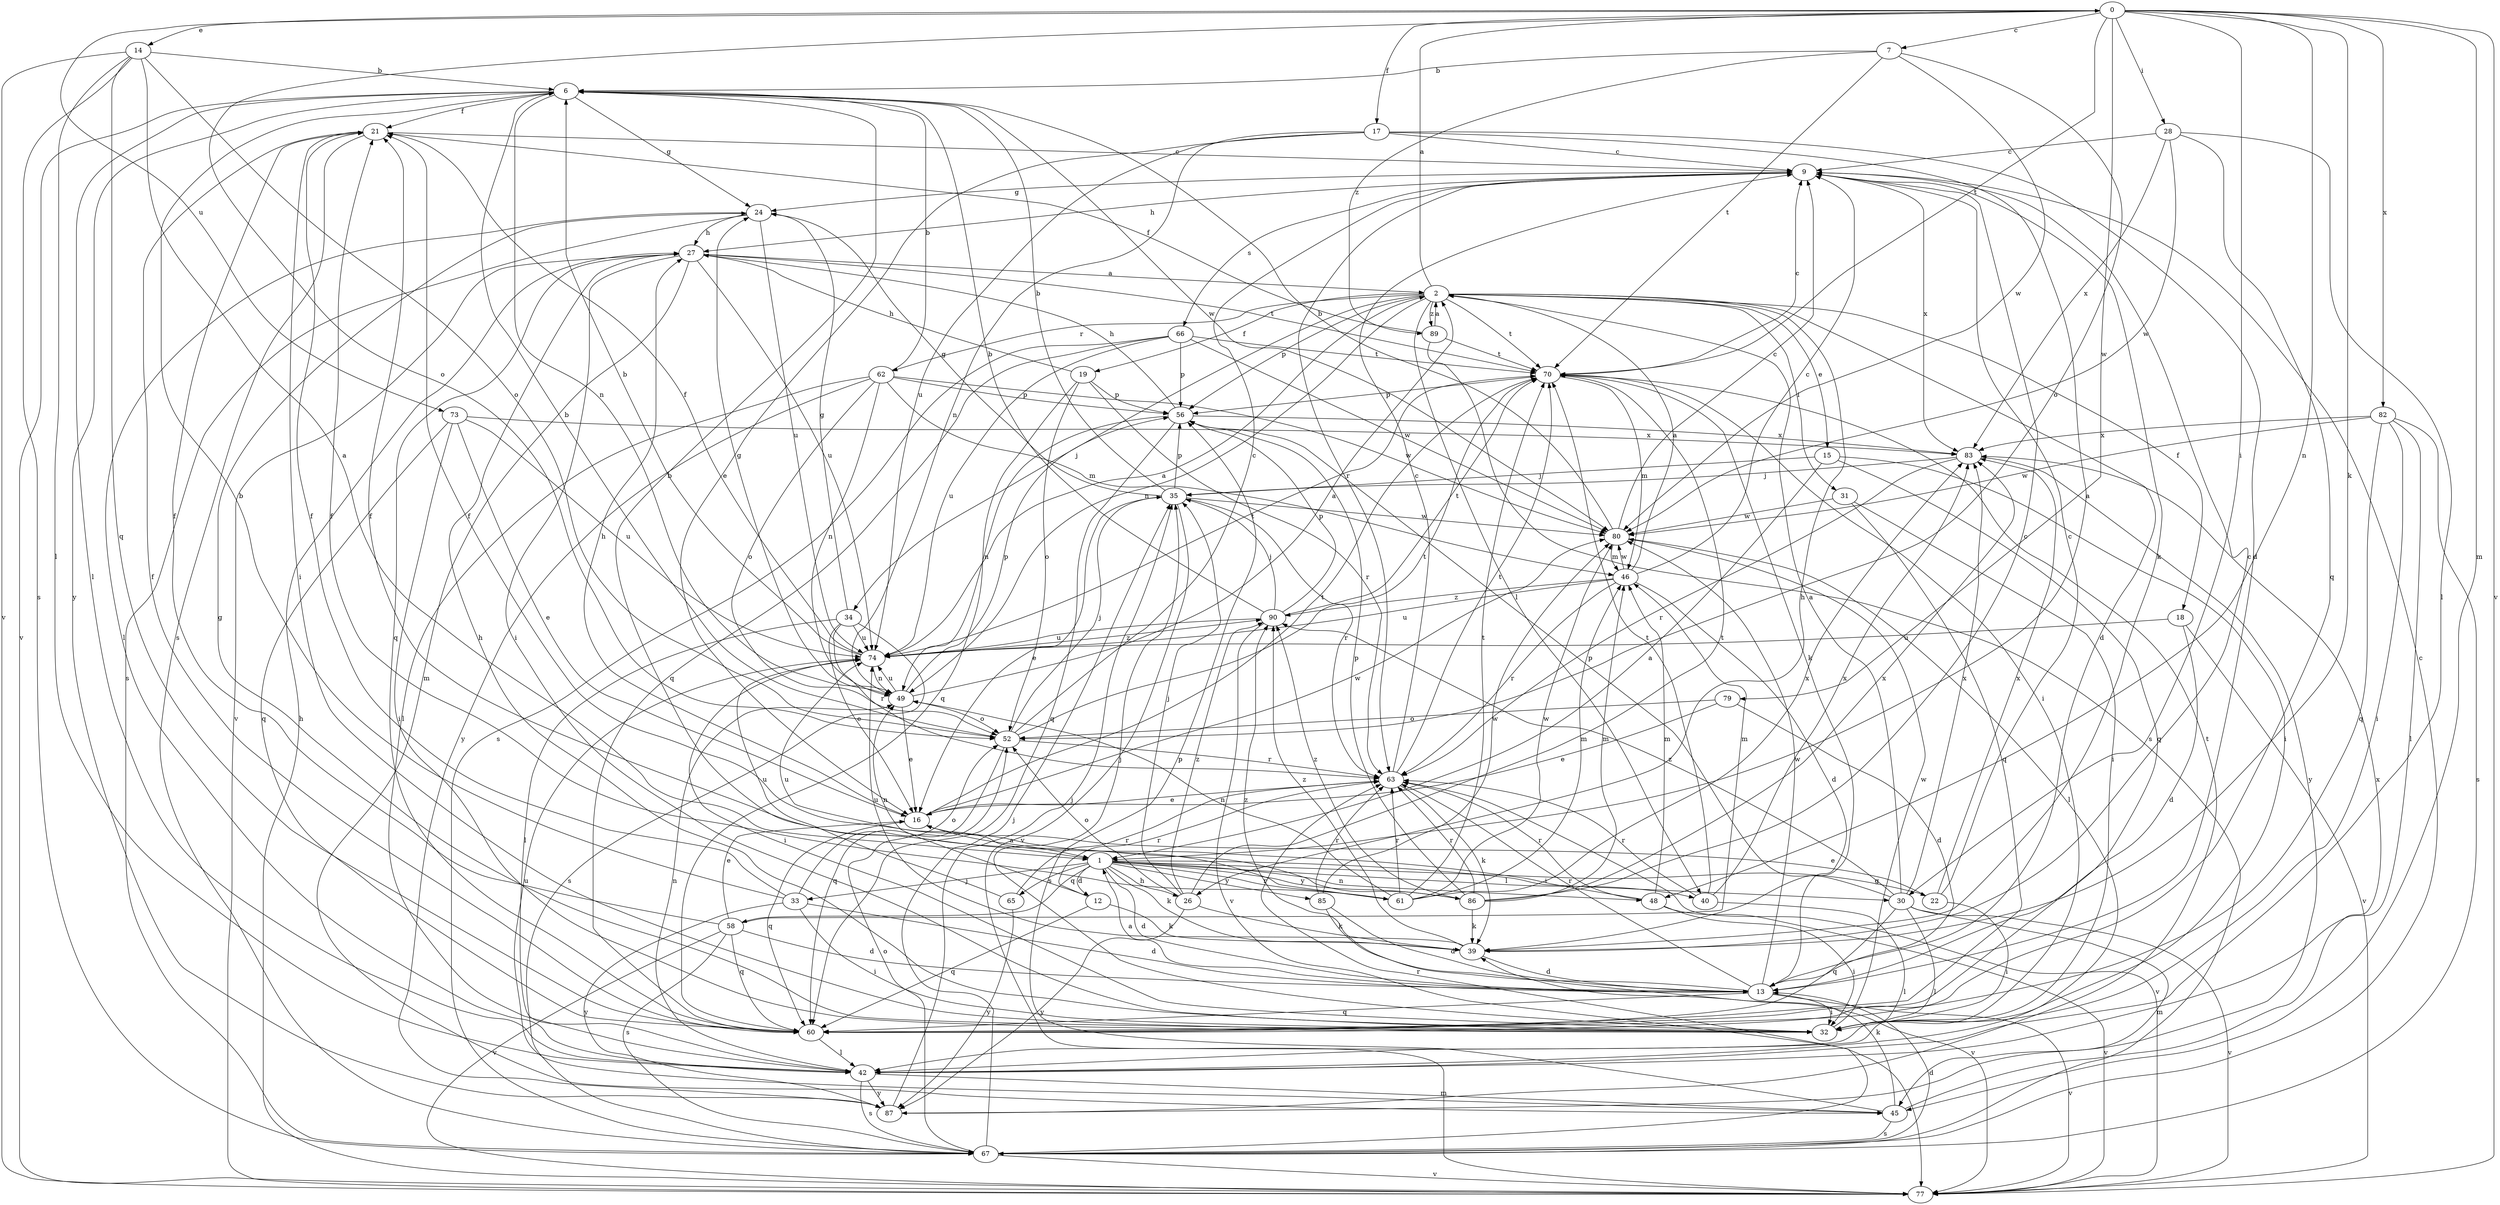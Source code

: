 strict digraph  {
0;
1;
2;
6;
7;
9;
12;
13;
14;
15;
16;
17;
18;
19;
21;
22;
24;
26;
27;
28;
30;
31;
32;
33;
34;
35;
39;
40;
42;
45;
46;
48;
49;
52;
56;
58;
60;
61;
62;
63;
65;
66;
67;
70;
73;
74;
77;
79;
80;
82;
83;
85;
86;
87;
89;
90;
0 -> 7  [label=c];
0 -> 14  [label=e];
0 -> 17  [label=f];
0 -> 28  [label=i];
0 -> 30  [label=i];
0 -> 39  [label=k];
0 -> 45  [label=m];
0 -> 48  [label=n];
0 -> 52  [label=o];
0 -> 70  [label=t];
0 -> 73  [label=u];
0 -> 77  [label=v];
0 -> 79  [label=w];
0 -> 82  [label=x];
1 -> 6  [label=b];
1 -> 12  [label=d];
1 -> 13  [label=d];
1 -> 22  [label=g];
1 -> 26  [label=h];
1 -> 30  [label=i];
1 -> 33  [label=j];
1 -> 39  [label=k];
1 -> 40  [label=l];
1 -> 48  [label=n];
1 -> 58  [label=q];
1 -> 61  [label=r];
1 -> 65  [label=s];
1 -> 85  [label=y];
1 -> 86  [label=y];
2 -> 0  [label=a];
2 -> 13  [label=d];
2 -> 15  [label=e];
2 -> 18  [label=f];
2 -> 19  [label=f];
2 -> 26  [label=h];
2 -> 31  [label=i];
2 -> 34  [label=j];
2 -> 40  [label=l];
2 -> 49  [label=n];
2 -> 56  [label=p];
2 -> 62  [label=r];
2 -> 70  [label=t];
2 -> 89  [label=z];
6 -> 21  [label=f];
6 -> 24  [label=g];
6 -> 42  [label=l];
6 -> 49  [label=n];
6 -> 77  [label=v];
6 -> 80  [label=w];
6 -> 87  [label=y];
7 -> 6  [label=b];
7 -> 52  [label=o];
7 -> 70  [label=t];
7 -> 80  [label=w];
7 -> 89  [label=z];
9 -> 24  [label=g];
9 -> 27  [label=h];
9 -> 39  [label=k];
9 -> 63  [label=r];
9 -> 66  [label=s];
9 -> 83  [label=x];
12 -> 39  [label=k];
12 -> 49  [label=n];
12 -> 60  [label=q];
12 -> 63  [label=r];
13 -> 1  [label=a];
13 -> 32  [label=i];
13 -> 60  [label=q];
13 -> 63  [label=r];
13 -> 77  [label=v];
13 -> 80  [label=w];
13 -> 90  [label=z];
14 -> 1  [label=a];
14 -> 6  [label=b];
14 -> 42  [label=l];
14 -> 52  [label=o];
14 -> 60  [label=q];
14 -> 67  [label=s];
14 -> 77  [label=v];
15 -> 1  [label=a];
15 -> 32  [label=i];
15 -> 35  [label=j];
15 -> 60  [label=q];
16 -> 1  [label=a];
16 -> 27  [label=h];
16 -> 60  [label=q];
16 -> 70  [label=t];
16 -> 80  [label=w];
17 -> 1  [label=a];
17 -> 9  [label=c];
17 -> 13  [label=d];
17 -> 16  [label=e];
17 -> 49  [label=n];
17 -> 74  [label=u];
18 -> 13  [label=d];
18 -> 74  [label=u];
18 -> 77  [label=v];
19 -> 27  [label=h];
19 -> 52  [label=o];
19 -> 56  [label=p];
19 -> 60  [label=q];
19 -> 63  [label=r];
21 -> 9  [label=c];
21 -> 32  [label=i];
21 -> 67  [label=s];
22 -> 9  [label=c];
22 -> 16  [label=e];
22 -> 32  [label=i];
22 -> 83  [label=x];
24 -> 27  [label=h];
24 -> 42  [label=l];
24 -> 67  [label=s];
24 -> 74  [label=u];
26 -> 35  [label=j];
26 -> 39  [label=k];
26 -> 52  [label=o];
26 -> 70  [label=t];
26 -> 87  [label=y];
26 -> 90  [label=z];
27 -> 2  [label=a];
27 -> 32  [label=i];
27 -> 45  [label=m];
27 -> 60  [label=q];
27 -> 70  [label=t];
27 -> 74  [label=u];
27 -> 77  [label=v];
28 -> 9  [label=c];
28 -> 42  [label=l];
28 -> 60  [label=q];
28 -> 80  [label=w];
28 -> 83  [label=x];
30 -> 2  [label=a];
30 -> 42  [label=l];
30 -> 45  [label=m];
30 -> 56  [label=p];
30 -> 60  [label=q];
30 -> 77  [label=v];
30 -> 83  [label=x];
30 -> 90  [label=z];
31 -> 32  [label=i];
31 -> 60  [label=q];
31 -> 80  [label=w];
32 -> 24  [label=g];
32 -> 27  [label=h];
32 -> 35  [label=j];
32 -> 80  [label=w];
33 -> 6  [label=b];
33 -> 13  [label=d];
33 -> 21  [label=f];
33 -> 32  [label=i];
33 -> 52  [label=o];
33 -> 87  [label=y];
34 -> 16  [label=e];
34 -> 24  [label=g];
34 -> 42  [label=l];
34 -> 63  [label=r];
34 -> 67  [label=s];
34 -> 74  [label=u];
35 -> 6  [label=b];
35 -> 16  [label=e];
35 -> 24  [label=g];
35 -> 56  [label=p];
35 -> 63  [label=r];
35 -> 77  [label=v];
35 -> 80  [label=w];
39 -> 9  [label=c];
39 -> 13  [label=d];
39 -> 74  [label=u];
39 -> 90  [label=z];
40 -> 42  [label=l];
40 -> 63  [label=r];
40 -> 70  [label=t];
40 -> 83  [label=x];
42 -> 45  [label=m];
42 -> 49  [label=n];
42 -> 67  [label=s];
42 -> 87  [label=y];
45 -> 39  [label=k];
45 -> 56  [label=p];
45 -> 67  [label=s];
45 -> 74  [label=u];
45 -> 83  [label=x];
46 -> 2  [label=a];
46 -> 9  [label=c];
46 -> 13  [label=d];
46 -> 63  [label=r];
46 -> 74  [label=u];
46 -> 80  [label=w];
46 -> 90  [label=z];
48 -> 21  [label=f];
48 -> 32  [label=i];
48 -> 46  [label=m];
48 -> 63  [label=r];
48 -> 77  [label=v];
49 -> 2  [label=a];
49 -> 16  [label=e];
49 -> 24  [label=g];
49 -> 52  [label=o];
49 -> 56  [label=p];
49 -> 74  [label=u];
52 -> 6  [label=b];
52 -> 9  [label=c];
52 -> 35  [label=j];
52 -> 60  [label=q];
52 -> 63  [label=r];
52 -> 70  [label=t];
56 -> 27  [label=h];
56 -> 49  [label=n];
56 -> 60  [label=q];
56 -> 83  [label=x];
58 -> 13  [label=d];
58 -> 16  [label=e];
58 -> 21  [label=f];
58 -> 46  [label=m];
58 -> 60  [label=q];
58 -> 67  [label=s];
58 -> 77  [label=v];
60 -> 21  [label=f];
60 -> 42  [label=l];
61 -> 21  [label=f];
61 -> 46  [label=m];
61 -> 49  [label=n];
61 -> 63  [label=r];
61 -> 70  [label=t];
61 -> 74  [label=u];
61 -> 80  [label=w];
61 -> 83  [label=x];
62 -> 6  [label=b];
62 -> 42  [label=l];
62 -> 46  [label=m];
62 -> 49  [label=n];
62 -> 52  [label=o];
62 -> 56  [label=p];
62 -> 80  [label=w];
62 -> 87  [label=y];
63 -> 9  [label=c];
63 -> 16  [label=e];
63 -> 39  [label=k];
63 -> 70  [label=t];
63 -> 77  [label=v];
65 -> 63  [label=r];
65 -> 74  [label=u];
65 -> 87  [label=y];
66 -> 56  [label=p];
66 -> 60  [label=q];
66 -> 67  [label=s];
66 -> 70  [label=t];
66 -> 74  [label=u];
66 -> 80  [label=w];
67 -> 9  [label=c];
67 -> 13  [label=d];
67 -> 35  [label=j];
67 -> 52  [label=o];
67 -> 63  [label=r];
67 -> 77  [label=v];
70 -> 9  [label=c];
70 -> 32  [label=i];
70 -> 39  [label=k];
70 -> 46  [label=m];
70 -> 56  [label=p];
73 -> 16  [label=e];
73 -> 32  [label=i];
73 -> 60  [label=q];
73 -> 74  [label=u];
73 -> 83  [label=x];
74 -> 2  [label=a];
74 -> 6  [label=b];
74 -> 21  [label=f];
74 -> 32  [label=i];
74 -> 49  [label=n];
74 -> 70  [label=t];
74 -> 90  [label=z];
77 -> 27  [label=h];
79 -> 13  [label=d];
79 -> 16  [label=e];
79 -> 52  [label=o];
80 -> 6  [label=b];
80 -> 9  [label=c];
80 -> 42  [label=l];
80 -> 46  [label=m];
82 -> 32  [label=i];
82 -> 42  [label=l];
82 -> 60  [label=q];
82 -> 67  [label=s];
82 -> 80  [label=w];
82 -> 83  [label=x];
83 -> 35  [label=j];
83 -> 63  [label=r];
83 -> 87  [label=y];
85 -> 13  [label=d];
85 -> 63  [label=r];
85 -> 77  [label=v];
85 -> 80  [label=w];
86 -> 9  [label=c];
86 -> 21  [label=f];
86 -> 39  [label=k];
86 -> 46  [label=m];
86 -> 56  [label=p];
86 -> 63  [label=r];
86 -> 83  [label=x];
86 -> 90  [label=z];
87 -> 35  [label=j];
87 -> 70  [label=t];
89 -> 2  [label=a];
89 -> 21  [label=f];
89 -> 67  [label=s];
89 -> 70  [label=t];
90 -> 6  [label=b];
90 -> 35  [label=j];
90 -> 56  [label=p];
90 -> 70  [label=t];
90 -> 74  [label=u];
90 -> 77  [label=v];
}
